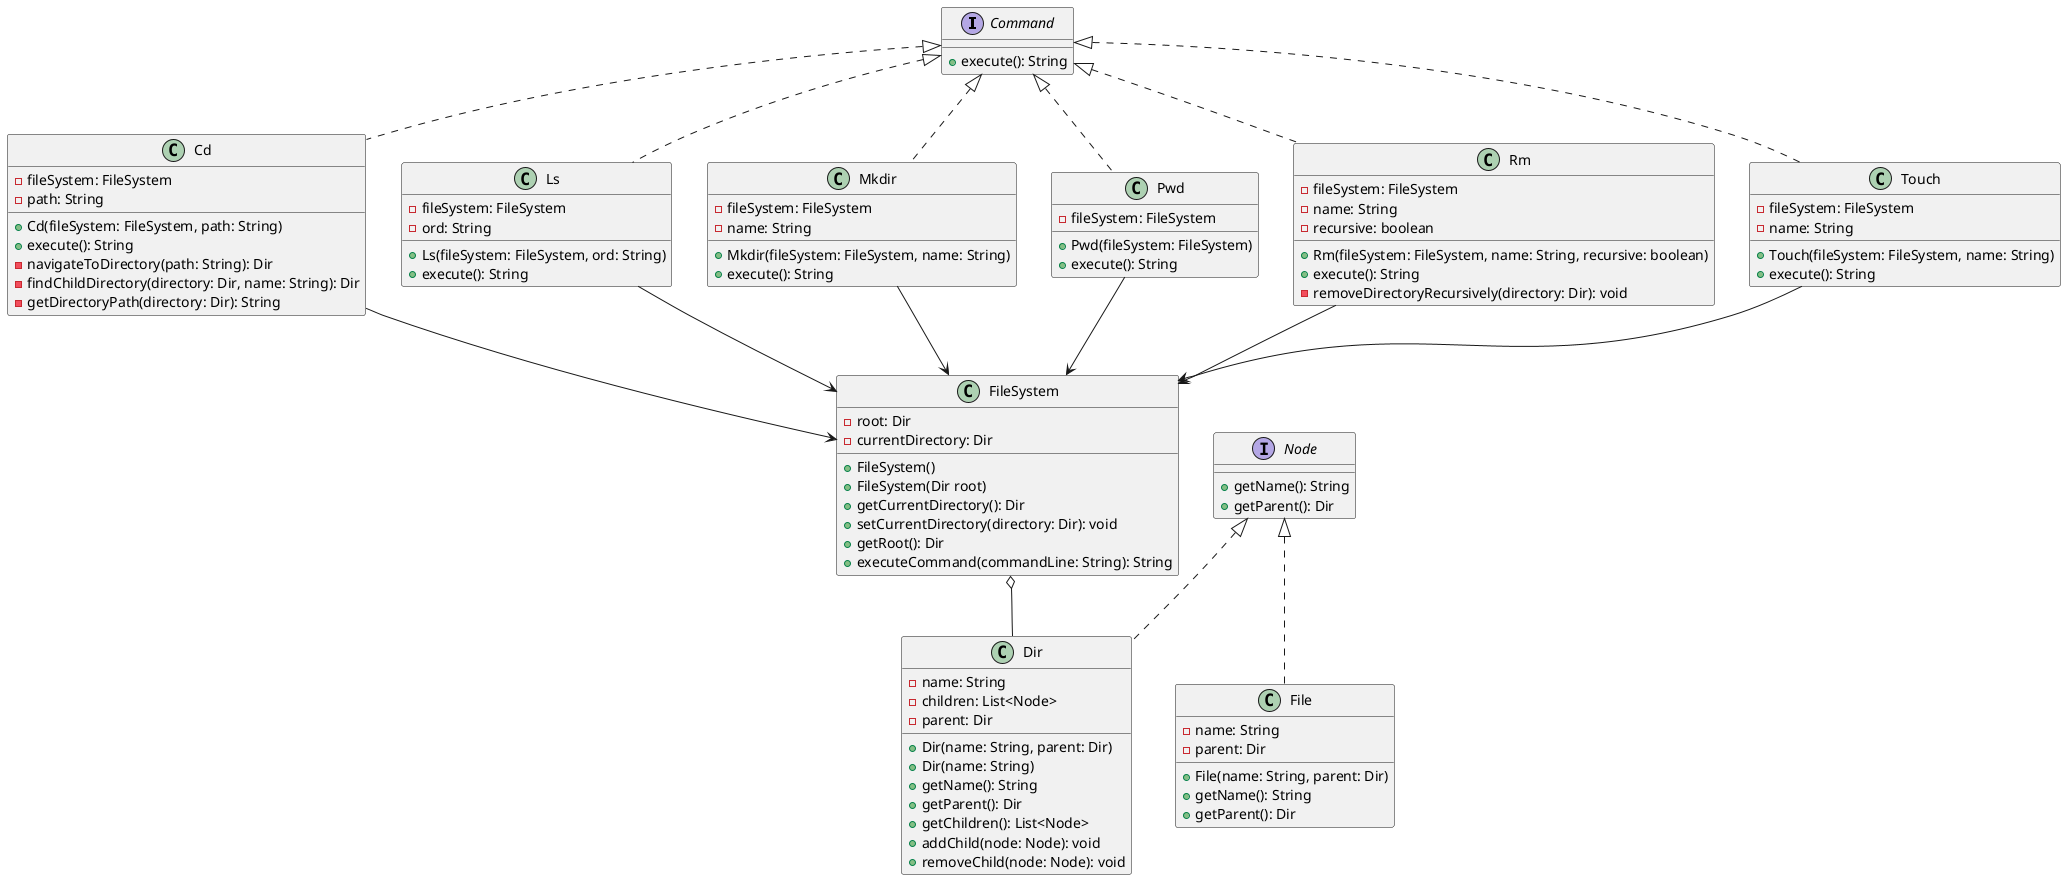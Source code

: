 @startuml

interface Command {
  + execute(): String
}

interface Node {
  + getName(): String
  + getParent(): Dir
}

class Cd {
  - fileSystem: FileSystem
  - path: String

  + Cd(fileSystem: FileSystem, path: String)
  + execute(): String
  - navigateToDirectory(path: String): Dir
  - findChildDirectory(directory: Dir, name: String): Dir
  - getDirectoryPath(directory: Dir): String
}

class Dir {
  - name: String
  - children: List<Node>
  - parent: Dir

  + Dir(name: String, parent: Dir)
  + Dir(name: String)
  + getName(): String
  + getParent(): Dir
  + getChildren(): List<Node>
  + addChild(node: Node): void
  + removeChild(node: Node): void
}

class File {
  - name: String
  - parent: Dir

  + File(name: String, parent: Dir)
  + getName(): String
  + getParent(): Dir
}

class FileSystem {
  - root: Dir
  - currentDirectory: Dir

  + FileSystem()
  + FileSystem(Dir root)
  + getCurrentDirectory(): Dir
  + setCurrentDirectory(directory: Dir): void
  + getRoot(): Dir
  + executeCommand(commandLine: String): String
}

class Ls {
  - fileSystem: FileSystem
  - ord: String

  + Ls(fileSystem: FileSystem, ord: String)
  + execute(): String
}

class Mkdir {
  - fileSystem: FileSystem
  - name: String

  + Mkdir(fileSystem: FileSystem, name: String)
  + execute(): String
}

class Pwd {
  - fileSystem: FileSystem

  + Pwd(fileSystem: FileSystem)
  + execute(): String
}

class Rm {
  - fileSystem: FileSystem
  - name: String
  - recursive: boolean

  + Rm(fileSystem: FileSystem, name: String, recursive: boolean)
  + execute(): String
  - removeDirectoryRecursively(directory: Dir): void
}

class Touch {
  - fileSystem: FileSystem
  - name: String

  + Touch(fileSystem: FileSystem, name: String)
  + execute(): String
}

Node <|.. Dir
Node <|.. File
Command <|.. Cd
Command <|.. Ls
Command <|.. Mkdir
Command <|.. Pwd
Command <|.. Rm
Command <|.. Touch

FileSystem o-- Dir
Cd --> FileSystem
Ls --> FileSystem
Mkdir --> FileSystem
Pwd --> FileSystem
Rm --> FileSystem
Touch --> FileSystem

@enduml